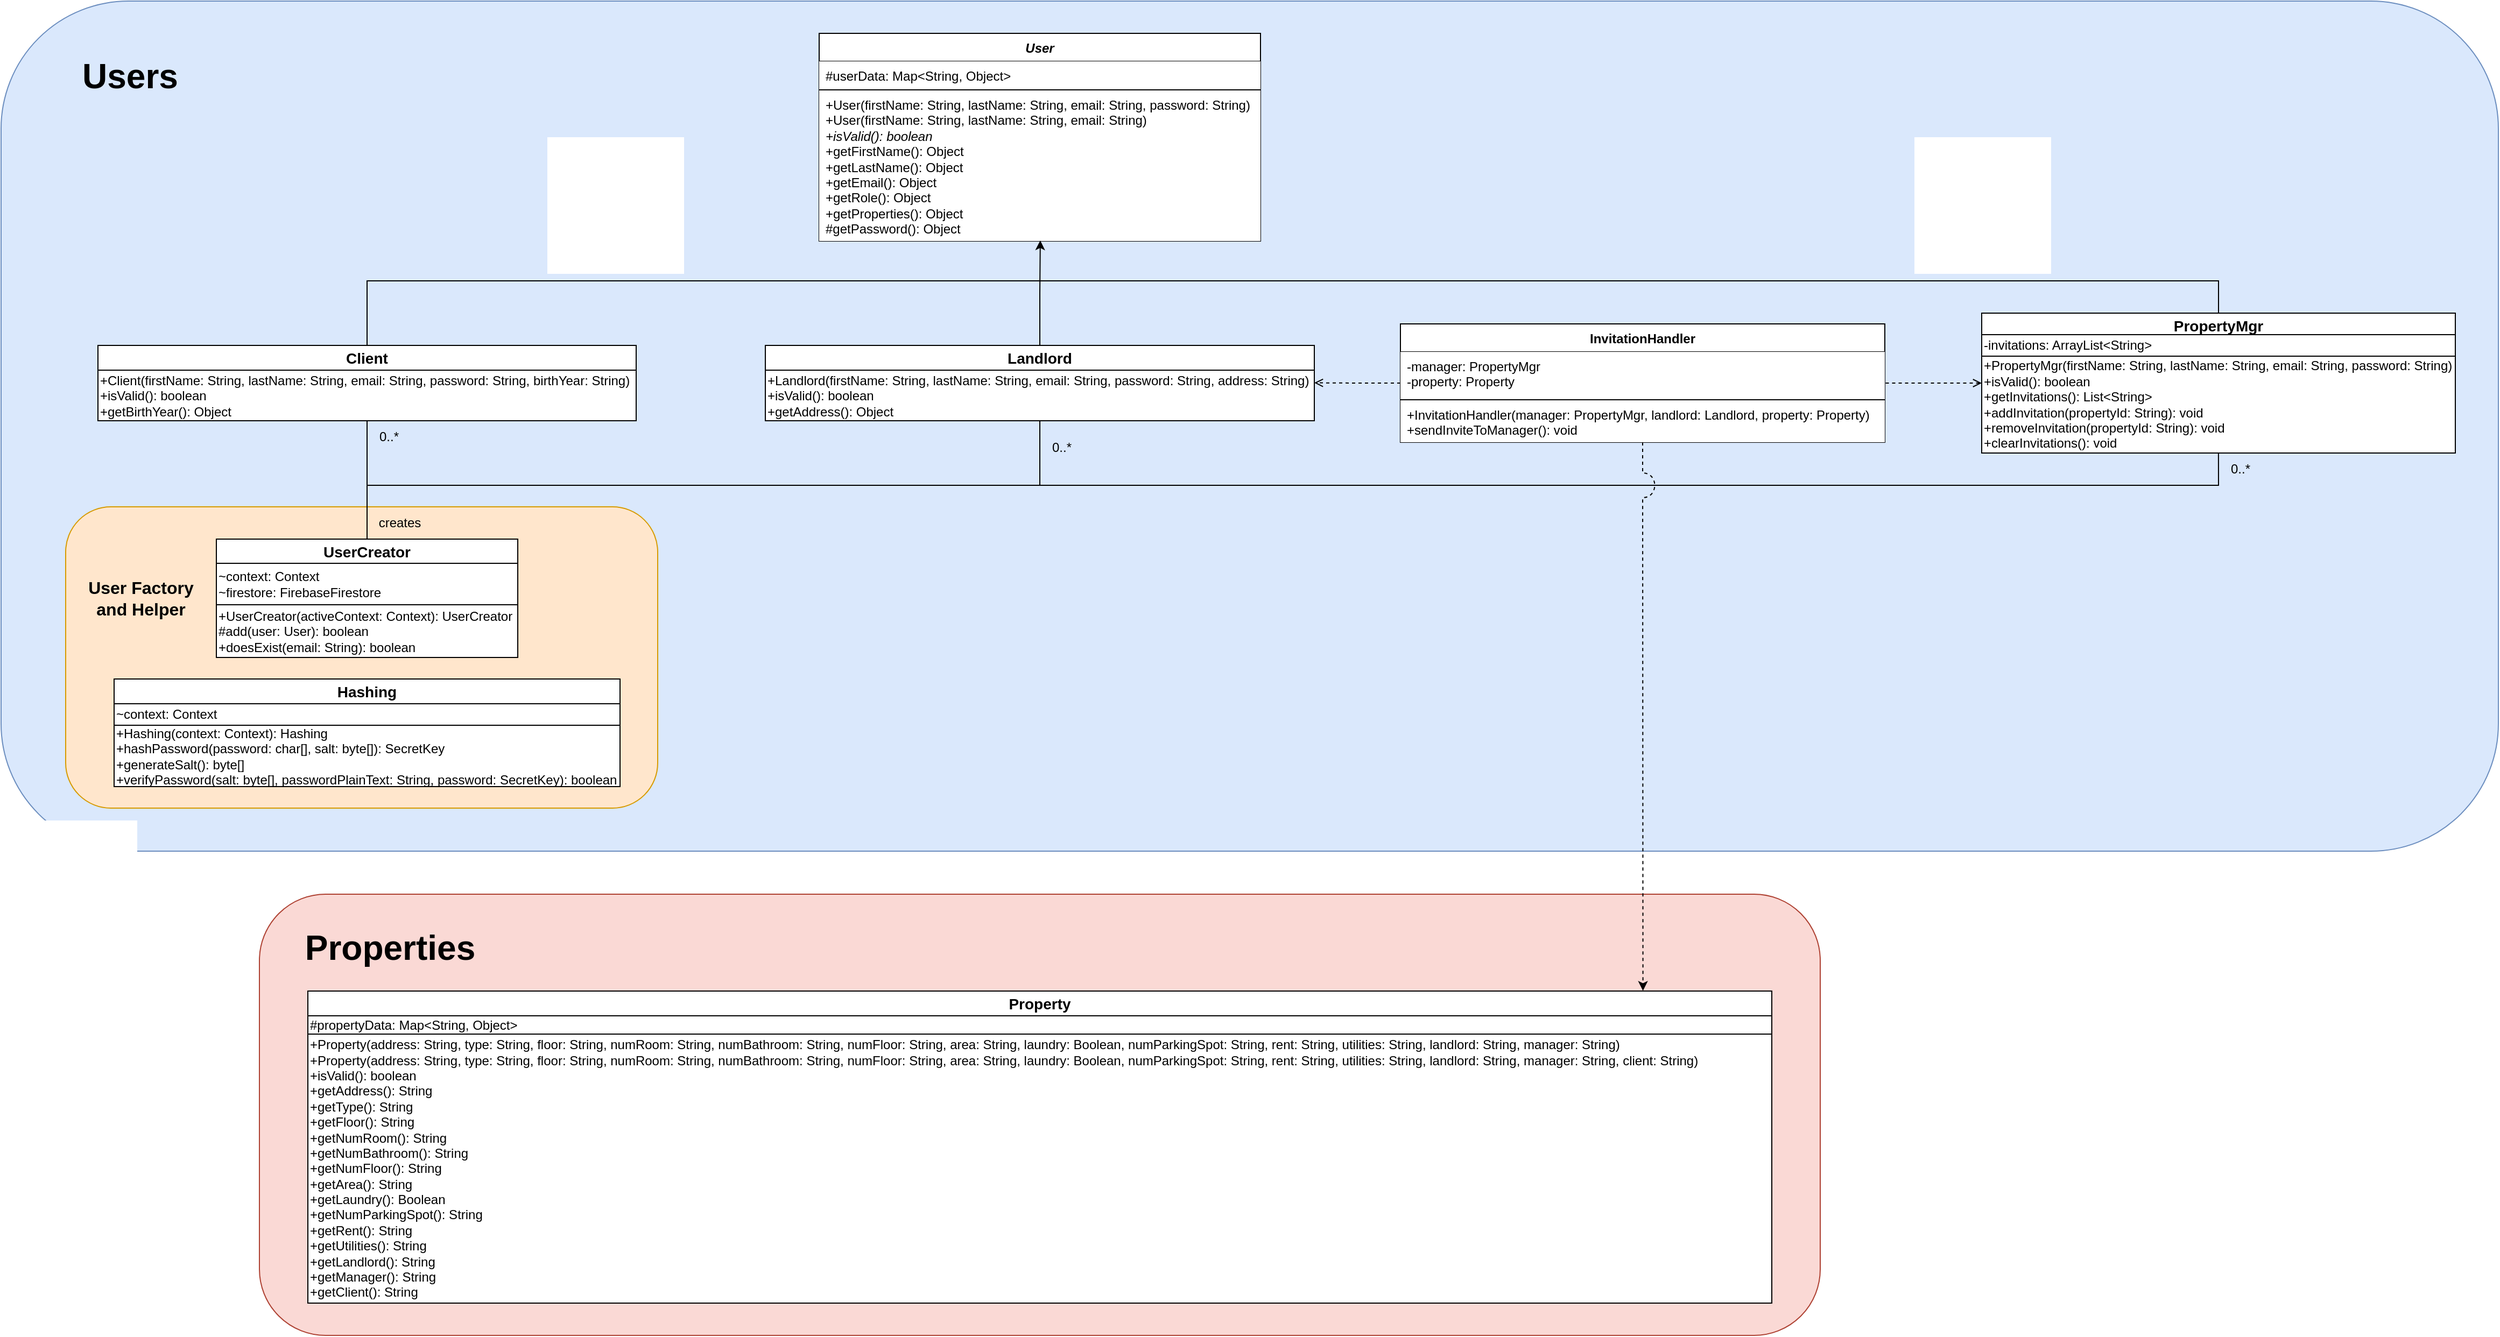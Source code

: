 <mxfile version="24.5.3" type="device">
  <diagram name="Page-1" id="XOgep7xN6cvRrsEyFYAU">
    <mxGraphModel dx="2607" dy="1553" grid="1" gridSize="10" guides="1" tooltips="1" connect="1" arrows="1" fold="1" page="1" pageScale="1" pageWidth="2400" pageHeight="1200" math="0" shadow="0">
      <root>
        <mxCell id="0" />
        <mxCell id="1" parent="0" />
        <mxCell id="3FQ_g1fwvyoOvscGBFJc-19" value="" style="rounded=1;whiteSpace=wrap;html=1;fillColor=#fad9d5;strokeColor=#ae4132;" vertex="1" parent="1">
          <mxGeometry x="1460" y="900" width="1450" height="410" as="geometry" />
        </mxCell>
        <mxCell id="3FQ_g1fwvyoOvscGBFJc-11" value="" style="rounded=1;whiteSpace=wrap;html=1;fillColor=#dae8fc;strokeColor=#6c8ebf;" vertex="1" parent="1">
          <mxGeometry x="1220" y="70" width="2320" height="790" as="geometry" />
        </mxCell>
        <mxCell id="MKBLukAdihqXzBTZwlin-24" style="edgeStyle=orthogonalEdgeStyle;rounded=0;orthogonalLoop=1;jettySize=auto;html=1;startArrow=none;startFill=0;endArrow=none;endFill=0;" parent="1" source="MKBLukAdihqXzBTZwlin-8" edge="1">
          <mxGeometry relative="1" as="geometry">
            <mxPoint x="1560" y="520" as="targetPoint" />
          </mxGeometry>
        </mxCell>
        <mxCell id="MKBLukAdihqXzBTZwlin-36" style="edgeStyle=orthogonalEdgeStyle;rounded=0;orthogonalLoop=1;jettySize=auto;html=1;exitX=0.5;exitY=0;exitDx=0;exitDy=0;endArrow=none;endFill=0;" parent="1" source="MKBLukAdihqXzBTZwlin-8" edge="1">
          <mxGeometry relative="1" as="geometry">
            <mxPoint x="2050" y="330" as="targetPoint" />
            <Array as="points">
              <mxPoint x="1560" y="330" />
            </Array>
          </mxGeometry>
        </mxCell>
        <mxCell id="MKBLukAdihqXzBTZwlin-8" value="&lt;font style=&quot;font-size: 14px;&quot;&gt;Client&lt;/font&gt;" style="swimlane;whiteSpace=wrap;html=1;startSize=23;" parent="1" vertex="1">
          <mxGeometry x="1310" y="390" width="500" height="70" as="geometry" />
        </mxCell>
        <mxCell id="lL-_zeEpvykL3q5tdtBC-5" value="+Client(firstName: String, lastName: String, email: String, password: String, birthYear: String)&lt;div&gt;+isValid(): boolean&lt;/div&gt;&lt;div&gt;+getBirthYear(): Object&lt;/div&gt;" style="rounded=0;whiteSpace=wrap;html=1;align=left;" parent="MKBLukAdihqXzBTZwlin-8" vertex="1">
          <mxGeometry y="23" width="500" height="47" as="geometry" />
        </mxCell>
        <mxCell id="MKBLukAdihqXzBTZwlin-23" style="edgeStyle=orthogonalEdgeStyle;rounded=0;orthogonalLoop=1;jettySize=auto;html=1;startArrow=none;startFill=0;endArrow=none;endFill=0;" parent="1" source="MKBLukAdihqXzBTZwlin-9" edge="1">
          <mxGeometry relative="1" as="geometry">
            <mxPoint x="2185" y="520" as="targetPoint" />
          </mxGeometry>
        </mxCell>
        <mxCell id="MKBLukAdihqXzBTZwlin-9" value="&lt;font style=&quot;font-size: 14px;&quot;&gt;Landlord&lt;/font&gt;" style="swimlane;whiteSpace=wrap;html=1;startSize=23;" parent="1" vertex="1">
          <mxGeometry x="1930" y="390" width="510" height="70" as="geometry" />
        </mxCell>
        <mxCell id="lL-_zeEpvykL3q5tdtBC-6" value="+Landlord(firstName: String, lastName: String, email: String, password: String, address: String)&lt;div&gt;+isValid(): boolean&lt;/div&gt;&lt;div&gt;+getAddress(): Object&lt;/div&gt;" style="rounded=0;whiteSpace=wrap;html=1;align=left;" parent="MKBLukAdihqXzBTZwlin-9" vertex="1">
          <mxGeometry y="23" width="510" height="47" as="geometry" />
        </mxCell>
        <mxCell id="MKBLukAdihqXzBTZwlin-37" style="edgeStyle=orthogonalEdgeStyle;rounded=0;orthogonalLoop=1;jettySize=auto;html=1;endArrow=none;endFill=0;exitX=0.5;exitY=0;exitDx=0;exitDy=0;" parent="1" source="MKBLukAdihqXzBTZwlin-10" edge="1">
          <mxGeometry relative="1" as="geometry">
            <mxPoint x="2050" y="330" as="targetPoint" />
            <Array as="points">
              <mxPoint x="3280" y="330" />
              <mxPoint x="2050" y="330" />
            </Array>
          </mxGeometry>
        </mxCell>
        <mxCell id="3FQ_g1fwvyoOvscGBFJc-56" style="edgeStyle=orthogonalEdgeStyle;rounded=0;orthogonalLoop=1;jettySize=auto;html=1;entryX=1;entryY=0.5;entryDx=0;entryDy=0;endArrow=none;endFill=0;startArrow=open;startFill=0;dashed=1;" edge="1" parent="1" source="MKBLukAdihqXzBTZwlin-10" target="3FQ_g1fwvyoOvscGBFJc-47">
          <mxGeometry relative="1" as="geometry" />
        </mxCell>
        <mxCell id="MKBLukAdihqXzBTZwlin-10" value="&lt;font style=&quot;font-size: 14px;&quot;&gt;PropertyMgr&lt;/font&gt;" style="swimlane;whiteSpace=wrap;html=1;startSize=23;" parent="1" vertex="1">
          <mxGeometry x="3060" y="360" width="440" height="130" as="geometry" />
        </mxCell>
        <mxCell id="3FQ_g1fwvyoOvscGBFJc-15" value="+PropertyMgr(firstName: String, lastName: String, email: String, password: String)&lt;div&gt;+isValid(): boolean&lt;/div&gt;&lt;div&gt;+getInvitations(): List&amp;lt;String&amp;gt;&lt;/div&gt;&lt;div&gt;+addInvitation(propertyId: String): void&lt;/div&gt;&lt;div&gt;+removeInvitation(propertyId: String): void&lt;/div&gt;&lt;div&gt;+clearInvitations(): void&lt;/div&gt;" style="rounded=0;whiteSpace=wrap;html=1;align=left;" vertex="1" parent="MKBLukAdihqXzBTZwlin-10">
          <mxGeometry y="40" width="440" height="90" as="geometry" />
        </mxCell>
        <mxCell id="MKBLukAdihqXzBTZwlin-30" value="0..*" style="text;html=1;align=center;verticalAlign=middle;resizable=0;points=[];autosize=1;strokeColor=none;fillColor=none;" parent="1" vertex="1">
          <mxGeometry x="1560" y="460" width="40" height="30" as="geometry" />
        </mxCell>
        <mxCell id="MKBLukAdihqXzBTZwlin-31" value="0..*" style="text;html=1;align=center;verticalAlign=middle;resizable=0;points=[];autosize=1;strokeColor=none;fillColor=none;" parent="1" vertex="1">
          <mxGeometry x="2185" y="470" width="40" height="30" as="geometry" />
        </mxCell>
        <mxCell id="MKBLukAdihqXzBTZwlin-32" value="0..*" style="text;html=1;align=center;verticalAlign=middle;resizable=0;points=[];autosize=1;strokeColor=none;fillColor=none;" parent="1" vertex="1">
          <mxGeometry x="3280" y="490" width="40" height="30" as="geometry" />
        </mxCell>
        <mxCell id="_sGQmXk6p929G_CMf_oQ-1" value="&lt;span style=&quot;font-size: 14px;&quot;&gt;Property&lt;/span&gt;" style="swimlane;whiteSpace=wrap;html=1;startSize=23;" parent="1" vertex="1">
          <mxGeometry x="1505" y="990" width="1360" height="285" as="geometry" />
        </mxCell>
        <mxCell id="_sGQmXk6p929G_CMf_oQ-2" value="#propertyData: Map&amp;lt;String, Object&amp;gt;" style="rounded=0;whiteSpace=wrap;html=1;align=left;" parent="_sGQmXk6p929G_CMf_oQ-1" vertex="1">
          <mxGeometry y="23" width="1360" height="17" as="geometry" />
        </mxCell>
        <mxCell id="_sGQmXk6p929G_CMf_oQ-3" value="+Property(address: String, type: String, floor: String, numRoom: String, numBathroom: String, numFloor: String, area: String, laundry: Boolean, numParkingSpot: String, rent: String, utilities: String, landlord: String, manager: String)&lt;div&gt;+Property(address: String, type: String, floor: String, numRoom: String, numBathroom: String, numFloor: String, area: String, laundry: Boolean, numParkingSpot: String, rent: String, utilities: String, landlord: String, manager: String, client: String)&lt;/div&gt;&lt;div&gt;+isValid(): boolean&lt;/div&gt;&lt;div&gt;+getAddress(): String&lt;/div&gt;&lt;div&gt;+getType(): String&lt;br&gt;&lt;/div&gt;&lt;div&gt;+getFloor(): String&lt;br&gt;&lt;/div&gt;&lt;div&gt;+getNumRoom(): String&lt;br&gt;&lt;/div&gt;&lt;div&gt;+getNumBathroom(): String&lt;br&gt;&lt;/div&gt;&lt;div&gt;+getNumFloor(): String&lt;br&gt;&lt;/div&gt;&lt;div&gt;+getArea(): String&lt;br&gt;&lt;/div&gt;&lt;div&gt;+getLaundry(): Boolean&lt;br&gt;&lt;/div&gt;&lt;div&gt;+getNumParkingSpot(): String&lt;br&gt;&lt;/div&gt;&lt;div&gt;+getRent(): String&lt;br&gt;&lt;/div&gt;&lt;div&gt;+getUtilities(): String&lt;br&gt;&lt;/div&gt;&lt;div&gt;+getLandlord(): String&lt;br&gt;&lt;/div&gt;&lt;div&gt;+getManager(): String&lt;br&gt;&lt;/div&gt;&lt;div&gt;+getClient(): String&lt;br&gt;&lt;/div&gt;" style="rounded=0;whiteSpace=wrap;html=1;align=left;" parent="_sGQmXk6p929G_CMf_oQ-1" vertex="1">
          <mxGeometry y="40" width="1360" height="250" as="geometry" />
        </mxCell>
        <mxCell id="3FQ_g1fwvyoOvscGBFJc-13" value="&lt;b style=&quot;&quot;&gt;&lt;font style=&quot;font-size: 32px;&quot;&gt;Users&lt;/font&gt;&lt;/b&gt;" style="text;html=1;align=center;verticalAlign=middle;whiteSpace=wrap;rounded=0;" vertex="1" parent="1">
          <mxGeometry x="1270" y="100" width="140" height="80" as="geometry" />
        </mxCell>
        <mxCell id="3FQ_g1fwvyoOvscGBFJc-16" value="-invitations: ArrayList&amp;lt;String&amp;gt;" style="rounded=0;whiteSpace=wrap;html=1;align=left;" vertex="1" parent="1">
          <mxGeometry x="3060" y="380" width="440" height="20" as="geometry" />
        </mxCell>
        <mxCell id="3FQ_g1fwvyoOvscGBFJc-18" value="&lt;b style=&quot;&quot;&gt;&lt;font style=&quot;font-size: 32px;&quot;&gt;Properties&lt;/font&gt;&lt;/b&gt;" style="text;html=1;align=center;verticalAlign=middle;whiteSpace=wrap;rounded=0;" vertex="1" parent="1">
          <mxGeometry x="1480" y="910" width="202.5" height="80" as="geometry" />
        </mxCell>
        <mxCell id="3FQ_g1fwvyoOvscGBFJc-35" value="&lt;i&gt;User&lt;/i&gt;" style="swimlane;fontStyle=1;align=center;verticalAlign=top;childLayout=stackLayout;horizontal=1;startSize=26;horizontalStack=0;resizeParent=1;resizeParentMax=0;resizeLast=0;collapsible=1;marginBottom=0;whiteSpace=wrap;html=1;fillStyle=auto;gradientColor=none;" vertex="1" parent="1">
          <mxGeometry x="1980" y="100" width="410" height="193" as="geometry" />
        </mxCell>
        <mxCell id="3FQ_g1fwvyoOvscGBFJc-36" value="#userData: Map&amp;lt;String, Object&amp;gt;" style="text;strokeColor=none;fillColor=default;align=left;verticalAlign=top;spacingLeft=4;spacingRight=4;overflow=hidden;rotatable=0;points=[[0,0.5],[1,0.5]];portConstraint=eastwest;whiteSpace=wrap;html=1;" vertex="1" parent="3FQ_g1fwvyoOvscGBFJc-35">
          <mxGeometry y="26" width="410" height="26" as="geometry" />
        </mxCell>
        <mxCell id="3FQ_g1fwvyoOvscGBFJc-37" value="" style="line;strokeWidth=1;align=left;verticalAlign=middle;spacingTop=-1;spacingLeft=3;spacingRight=3;rotatable=0;labelPosition=right;points=[];portConstraint=eastwest;" vertex="1" parent="3FQ_g1fwvyoOvscGBFJc-35">
          <mxGeometry y="52" width="410" height="1" as="geometry" />
        </mxCell>
        <mxCell id="3FQ_g1fwvyoOvscGBFJc-38" value="+User(firstName: String, lastName: String, email: String, password: String)&lt;div&gt;+User(firstName: String, lastName: String, email: String)&lt;i style=&quot;background-color: initial;&quot;&gt;&lt;br&gt;&lt;/i&gt;&lt;/div&gt;&lt;div&gt;&lt;i style=&quot;background-color: initial;&quot;&gt;+isValid(): boolean&lt;/i&gt;&lt;br&gt;&lt;/div&gt;&lt;div&gt;+getFirstName(): Object&lt;/div&gt;&lt;div&gt;+getLastName(): Object&lt;br&gt;&lt;/div&gt;&lt;div&gt;+getEmail(): Object&lt;/div&gt;&lt;div&gt;+getRole(): Object&lt;/div&gt;&lt;div&gt;+getProperties(): Object&lt;/div&gt;&lt;div&gt;#getPassword(): Object&lt;/div&gt;" style="text;strokeColor=none;fillColor=default;align=left;verticalAlign=top;spacingLeft=4;spacingRight=4;overflow=hidden;rotatable=0;points=[[0,0.5],[1,0.5]];portConstraint=eastwest;whiteSpace=wrap;html=1;" vertex="1" parent="3FQ_g1fwvyoOvscGBFJc-35">
          <mxGeometry y="53" width="410" height="140" as="geometry" />
        </mxCell>
        <mxCell id="3FQ_g1fwvyoOvscGBFJc-46" style="edgeStyle=orthogonalEdgeStyle;rounded=0;orthogonalLoop=1;jettySize=auto;html=1;entryX=0.501;entryY=0.996;entryDx=0;entryDy=0;entryPerimeter=0;" edge="1" parent="1" source="MKBLukAdihqXzBTZwlin-9" target="3FQ_g1fwvyoOvscGBFJc-38">
          <mxGeometry relative="1" as="geometry" />
        </mxCell>
        <mxCell id="3FQ_g1fwvyoOvscGBFJc-52" style="edgeStyle=orthogonalEdgeStyle;rounded=0;orthogonalLoop=1;jettySize=auto;html=1;entryX=1;entryY=0.25;entryDx=0;entryDy=0;endArrow=open;endFill=0;dashed=1;" edge="1" parent="1" source="3FQ_g1fwvyoOvscGBFJc-47" target="lL-_zeEpvykL3q5tdtBC-6">
          <mxGeometry relative="1" as="geometry" />
        </mxCell>
        <mxCell id="3FQ_g1fwvyoOvscGBFJc-47" value="InvitationHandler" style="swimlane;fontStyle=1;align=center;verticalAlign=top;childLayout=stackLayout;horizontal=1;startSize=26;horizontalStack=0;resizeParent=1;resizeParentMax=0;resizeLast=0;collapsible=1;marginBottom=0;whiteSpace=wrap;html=1;fillStyle=auto;gradientColor=none;" vertex="1" parent="1">
          <mxGeometry x="2520" y="370" width="450" height="110" as="geometry" />
        </mxCell>
        <mxCell id="3FQ_g1fwvyoOvscGBFJc-48" value="&lt;div&gt;-manager: PropertyMgr&lt;/div&gt;&lt;div&gt;-property: Property&lt;/div&gt;" style="text;strokeColor=none;fillColor=default;align=left;verticalAlign=top;spacingLeft=4;spacingRight=4;overflow=hidden;rotatable=0;points=[[0,0.5],[1,0.5]];portConstraint=eastwest;whiteSpace=wrap;html=1;" vertex="1" parent="3FQ_g1fwvyoOvscGBFJc-47">
          <mxGeometry y="26" width="450" height="44" as="geometry" />
        </mxCell>
        <mxCell id="3FQ_g1fwvyoOvscGBFJc-49" value="" style="line;strokeWidth=1;align=left;verticalAlign=middle;spacingTop=-1;spacingLeft=3;spacingRight=3;rotatable=0;labelPosition=right;points=[];portConstraint=eastwest;" vertex="1" parent="3FQ_g1fwvyoOvscGBFJc-47">
          <mxGeometry y="70" width="450" height="1" as="geometry" />
        </mxCell>
        <mxCell id="3FQ_g1fwvyoOvscGBFJc-50" value="+InvitationHandler(manager: PropertyMgr, landlord: Landlord, property: Property)&lt;div&gt;+sendInviteToManager(): void&lt;/div&gt;" style="text;strokeColor=none;fillColor=default;align=left;verticalAlign=top;spacingLeft=4;spacingRight=4;overflow=hidden;rotatable=0;points=[[0,0.5],[1,0.5]];portConstraint=eastwest;whiteSpace=wrap;html=1;" vertex="1" parent="3FQ_g1fwvyoOvscGBFJc-47">
          <mxGeometry y="71" width="450" height="39" as="geometry" />
        </mxCell>
        <mxCell id="3FQ_g1fwvyoOvscGBFJc-62" value="" style="group" vertex="1" connectable="0" parent="1">
          <mxGeometry x="1280" y="550" width="550" height="270" as="geometry" />
        </mxCell>
        <mxCell id="3FQ_g1fwvyoOvscGBFJc-58" value="" style="rounded=1;whiteSpace=wrap;html=1;fillColor=#ffe6cc;strokeColor=#d79b00;" vertex="1" parent="3FQ_g1fwvyoOvscGBFJc-62">
          <mxGeometry y="-10" width="550" height="280" as="geometry" />
        </mxCell>
        <mxCell id="MKBLukAdihqXzBTZwlin-6" value="&lt;font style=&quot;font-size: 14px;&quot;&gt;UserCreator&lt;/font&gt;" style="swimlane;whiteSpace=wrap;html=1;startSize=23;" parent="3FQ_g1fwvyoOvscGBFJc-62" vertex="1">
          <mxGeometry x="140" y="20" width="280" height="110" as="geometry" />
        </mxCell>
        <mxCell id="lL-_zeEpvykL3q5tdtBC-14" value="~context: Context&lt;div&gt;~firestore: FirebaseFirestore&lt;/div&gt;" style="rounded=0;whiteSpace=wrap;html=1;align=left;" parent="MKBLukAdihqXzBTZwlin-6" vertex="1">
          <mxGeometry y="22.5" width="280" height="38.5" as="geometry" />
        </mxCell>
        <mxCell id="lL-_zeEpvykL3q5tdtBC-15" value="+UserCreator(activeContext: Context): UserCreator&lt;div&gt;#add(user: User): boolean&lt;/div&gt;&lt;div&gt;+doesExist(email: String): boolean&lt;/div&gt;" style="rounded=0;whiteSpace=wrap;html=1;align=left;" parent="MKBLukAdihqXzBTZwlin-6" vertex="1">
          <mxGeometry y="61" width="280" height="49" as="geometry" />
        </mxCell>
        <mxCell id="_sGQmXk6p929G_CMf_oQ-4" value="&lt;font style=&quot;font-size: 14px;&quot;&gt;Hashing&lt;/font&gt;" style="swimlane;whiteSpace=wrap;html=1;startSize=23;" parent="3FQ_g1fwvyoOvscGBFJc-62" vertex="1">
          <mxGeometry x="45" y="150" width="470" height="100" as="geometry" />
        </mxCell>
        <mxCell id="_sGQmXk6p929G_CMf_oQ-5" value="~context: Context" style="rounded=0;whiteSpace=wrap;html=1;align=left;" parent="_sGQmXk6p929G_CMf_oQ-4" vertex="1">
          <mxGeometry y="23" width="470" height="20" as="geometry" />
        </mxCell>
        <mxCell id="_sGQmXk6p929G_CMf_oQ-6" value="&lt;div&gt;+Hashing(context: Context): Hashing&lt;/div&gt;+hashPassword(password: char[], salt: byte[]): SecretKey&lt;div&gt;&lt;div&gt;+generateSalt(): byte[]&lt;/div&gt;&lt;div&gt;+verifyPassword(salt: byte[], passwordPlainText: String, password: SecretKey): boolean&lt;/div&gt;&lt;/div&gt;" style="rounded=0;whiteSpace=wrap;html=1;align=left;" parent="_sGQmXk6p929G_CMf_oQ-4" vertex="1">
          <mxGeometry y="43" width="470" height="57" as="geometry" />
        </mxCell>
        <mxCell id="3FQ_g1fwvyoOvscGBFJc-59" value="&lt;span style=&quot;font-size: 16px;&quot;&gt;&lt;b&gt;User Factory and Helper&lt;/b&gt;&lt;/span&gt;" style="text;html=1;align=center;verticalAlign=middle;whiteSpace=wrap;rounded=0;" vertex="1" parent="3FQ_g1fwvyoOvscGBFJc-62">
          <mxGeometry x="20" y="47.5" width="100" height="55" as="geometry" />
        </mxCell>
        <mxCell id="3FQ_g1fwvyoOvscGBFJc-64" value="creates" style="text;html=1;align=center;verticalAlign=middle;resizable=0;points=[];autosize=1;strokeColor=none;fillColor=none;" vertex="1" parent="3FQ_g1fwvyoOvscGBFJc-62">
          <mxGeometry x="280" y="-10" width="60" height="30" as="geometry" />
        </mxCell>
        <mxCell id="3FQ_g1fwvyoOvscGBFJc-63" style="edgeStyle=orthogonalEdgeStyle;rounded=0;orthogonalLoop=1;jettySize=auto;html=1;entryX=0.5;entryY=1;entryDx=0;entryDy=0;endArrow=none;endFill=0;exitX=0.5;exitY=0;exitDx=0;exitDy=0;" edge="1" parent="1" source="MKBLukAdihqXzBTZwlin-6">
          <mxGeometry relative="1" as="geometry">
            <mxPoint x="1160" y="520" as="sourcePoint" />
            <mxPoint x="3279.95" y="490" as="targetPoint" />
            <Array as="points">
              <mxPoint x="1560" y="550" />
              <mxPoint x="1560" y="520" />
              <mxPoint x="3280" y="520" />
            </Array>
          </mxGeometry>
        </mxCell>
        <mxCell id="3FQ_g1fwvyoOvscGBFJc-57" style="edgeStyle=orthogonalEdgeStyle;rounded=0;orthogonalLoop=1;jettySize=auto;html=1;entryX=0.912;entryY=-0.001;entryDx=0;entryDy=0;entryPerimeter=0;jumpStyle=arc;dashed=1;jumpSize=23;" edge="1" parent="1" source="3FQ_g1fwvyoOvscGBFJc-47" target="_sGQmXk6p929G_CMf_oQ-1">
          <mxGeometry relative="1" as="geometry" />
        </mxCell>
      </root>
    </mxGraphModel>
  </diagram>
</mxfile>
